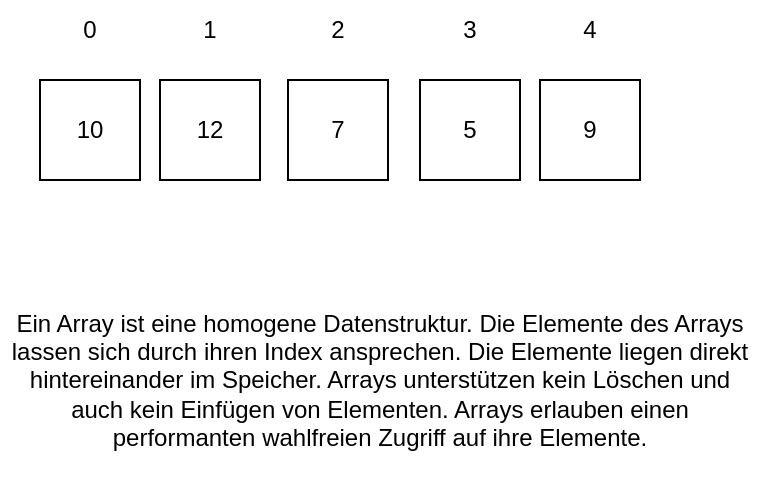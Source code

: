 <mxfile version="24.7.8">
  <diagram name="Seite-1" id="Gav6rJWX9uUIZ41tgREa">
    <mxGraphModel dx="759" dy="690" grid="1" gridSize="10" guides="1" tooltips="1" connect="1" arrows="1" fold="1" page="1" pageScale="1" pageWidth="827" pageHeight="1169" math="0" shadow="0">
      <root>
        <mxCell id="0" />
        <mxCell id="1" parent="0" />
        <mxCell id="RZ59dyFLMXS_YEki_8um-3" value="10" style="whiteSpace=wrap;html=1;aspect=fixed;" vertex="1" parent="1">
          <mxGeometry x="240" y="140" width="50" height="50" as="geometry" />
        </mxCell>
        <mxCell id="RZ59dyFLMXS_YEki_8um-4" value="12" style="whiteSpace=wrap;html=1;aspect=fixed;" vertex="1" parent="1">
          <mxGeometry x="300" y="140" width="50" height="50" as="geometry" />
        </mxCell>
        <mxCell id="RZ59dyFLMXS_YEki_8um-5" value="7" style="whiteSpace=wrap;html=1;aspect=fixed;" vertex="1" parent="1">
          <mxGeometry x="364" y="140" width="50" height="50" as="geometry" />
        </mxCell>
        <mxCell id="RZ59dyFLMXS_YEki_8um-6" value="5" style="whiteSpace=wrap;html=1;aspect=fixed;" vertex="1" parent="1">
          <mxGeometry x="430" y="140" width="50" height="50" as="geometry" />
        </mxCell>
        <mxCell id="RZ59dyFLMXS_YEki_8um-7" value="9" style="whiteSpace=wrap;html=1;aspect=fixed;" vertex="1" parent="1">
          <mxGeometry x="490" y="140" width="50" height="50" as="geometry" />
        </mxCell>
        <mxCell id="RZ59dyFLMXS_YEki_8um-8" value="0" style="text;html=1;align=center;verticalAlign=middle;whiteSpace=wrap;rounded=0;" vertex="1" parent="1">
          <mxGeometry x="235" y="100" width="60" height="30" as="geometry" />
        </mxCell>
        <mxCell id="RZ59dyFLMXS_YEki_8um-9" value="1" style="text;html=1;align=center;verticalAlign=middle;whiteSpace=wrap;rounded=0;" vertex="1" parent="1">
          <mxGeometry x="295" y="100" width="60" height="30" as="geometry" />
        </mxCell>
        <mxCell id="RZ59dyFLMXS_YEki_8um-10" value="2" style="text;html=1;align=center;verticalAlign=middle;whiteSpace=wrap;rounded=0;" vertex="1" parent="1">
          <mxGeometry x="359" y="100" width="60" height="30" as="geometry" />
        </mxCell>
        <mxCell id="RZ59dyFLMXS_YEki_8um-11" value="3" style="text;html=1;align=center;verticalAlign=middle;whiteSpace=wrap;rounded=0;" vertex="1" parent="1">
          <mxGeometry x="425" y="100" width="60" height="30" as="geometry" />
        </mxCell>
        <mxCell id="RZ59dyFLMXS_YEki_8um-12" value="4" style="text;html=1;align=center;verticalAlign=middle;whiteSpace=wrap;rounded=0;" vertex="1" parent="1">
          <mxGeometry x="485" y="100" width="60" height="30" as="geometry" />
        </mxCell>
        <mxCell id="RZ59dyFLMXS_YEki_8um-13" value="Ein Array ist eine homogene Datenstruktur. Die Elemente des Arrays lassen sich durch ihren Index ansprechen. Die Elemente liegen direkt hintereinander im Speicher. Arrays unterstützen kein Löschen und auch kein Einfügen von Elementen. Arrays erlauben einen performanten wahlfreien Zugriff auf ihre Elemente." style="text;html=1;align=center;verticalAlign=middle;whiteSpace=wrap;rounded=0;" vertex="1" parent="1">
          <mxGeometry x="220" y="240" width="380" height="100" as="geometry" />
        </mxCell>
      </root>
    </mxGraphModel>
  </diagram>
</mxfile>
